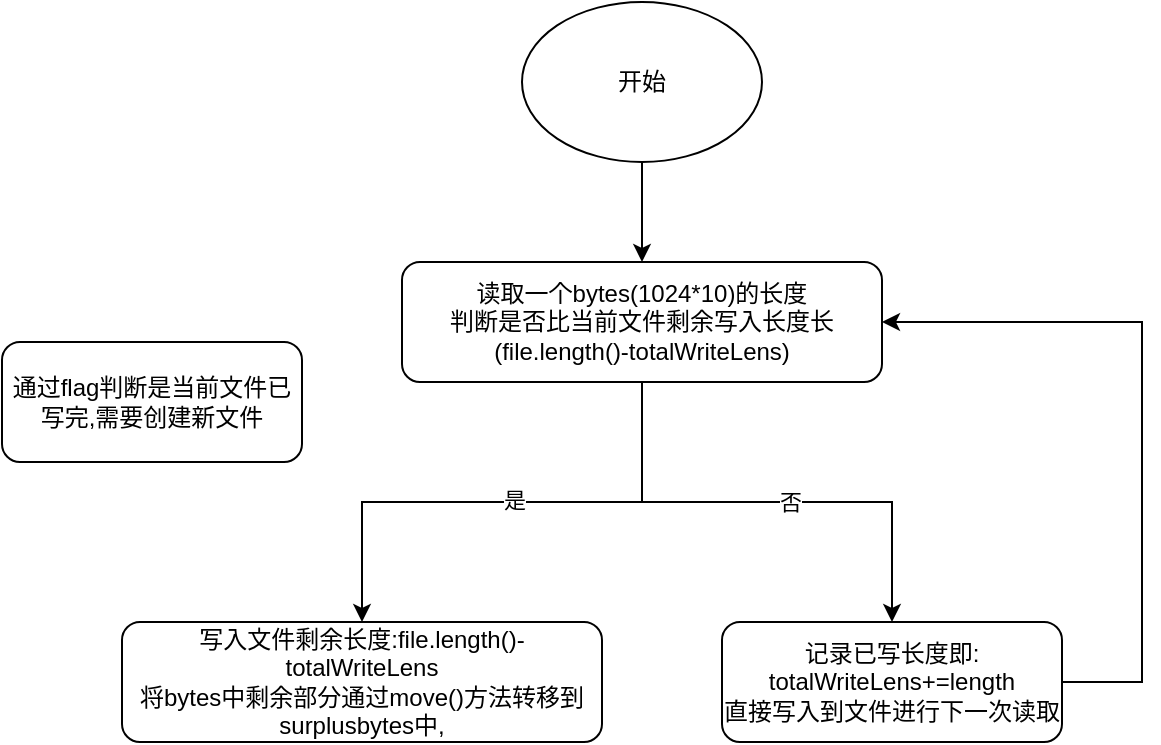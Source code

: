 <mxfile version="14.9.6" type="github">
  <diagram id="HCYBKvKFdF2aRRQCtzVC" name="Page-1">
    <mxGraphModel dx="981" dy="542" grid="1" gridSize="10" guides="1" tooltips="1" connect="1" arrows="1" fold="1" page="1" pageScale="1" pageWidth="827" pageHeight="1169" math="0" shadow="0">
      <root>
        <mxCell id="0" />
        <mxCell id="1" parent="0" />
        <mxCell id="N8kStTzlwlveI4cRdLeB-3" style="edgeStyle=orthogonalEdgeStyle;rounded=0;orthogonalLoop=1;jettySize=auto;html=1;exitX=0.5;exitY=1;exitDx=0;exitDy=0;entryX=0.5;entryY=0;entryDx=0;entryDy=0;" edge="1" parent="1" source="N8kStTzlwlveI4cRdLeB-1" target="N8kStTzlwlveI4cRdLeB-2">
          <mxGeometry relative="1" as="geometry" />
        </mxCell>
        <mxCell id="N8kStTzlwlveI4cRdLeB-1" value="开始" style="ellipse;whiteSpace=wrap;html=1;" vertex="1" parent="1">
          <mxGeometry x="350" y="360" width="120" height="80" as="geometry" />
        </mxCell>
        <mxCell id="N8kStTzlwlveI4cRdLeB-4" style="edgeStyle=orthogonalEdgeStyle;rounded=0;orthogonalLoop=1;jettySize=auto;html=1;entryX=0.5;entryY=0;entryDx=0;entryDy=0;verticalAlign=middle;" edge="1" parent="1" source="N8kStTzlwlveI4cRdLeB-2" target="N8kStTzlwlveI4cRdLeB-5">
          <mxGeometry relative="1" as="geometry">
            <mxPoint x="360" y="650" as="targetPoint" />
          </mxGeometry>
        </mxCell>
        <mxCell id="N8kStTzlwlveI4cRdLeB-6" value="是" style="edgeLabel;html=1;align=center;verticalAlign=middle;resizable=0;points=[];" vertex="1" connectable="0" parent="N8kStTzlwlveI4cRdLeB-4">
          <mxGeometry x="-0.245" y="-1" relative="1" as="geometry">
            <mxPoint x="-26" as="offset" />
          </mxGeometry>
        </mxCell>
        <mxCell id="N8kStTzlwlveI4cRdLeB-7" style="edgeStyle=orthogonalEdgeStyle;rounded=0;orthogonalLoop=1;jettySize=auto;html=1;verticalAlign=middle;entryX=0.5;entryY=0;entryDx=0;entryDy=0;" edge="1" parent="1" source="N8kStTzlwlveI4cRdLeB-2" target="N8kStTzlwlveI4cRdLeB-9">
          <mxGeometry relative="1" as="geometry">
            <mxPoint x="490" y="670" as="targetPoint" />
          </mxGeometry>
        </mxCell>
        <mxCell id="N8kStTzlwlveI4cRdLeB-8" value="否" style="edgeLabel;html=1;align=center;verticalAlign=middle;resizable=0;points=[];" vertex="1" connectable="0" parent="N8kStTzlwlveI4cRdLeB-7">
          <mxGeometry x="0.09" relative="1" as="geometry">
            <mxPoint as="offset" />
          </mxGeometry>
        </mxCell>
        <mxCell id="N8kStTzlwlveI4cRdLeB-2" value="读取一个bytes(1024*10)的长度&lt;br&gt;判断是否比当前文件剩余写入长度长(file.length()-totalWriteLens)" style="rounded=1;whiteSpace=wrap;html=1;" vertex="1" parent="1">
          <mxGeometry x="290" y="490" width="240" height="60" as="geometry" />
        </mxCell>
        <mxCell id="N8kStTzlwlveI4cRdLeB-5" value="写入文件剩余长度:file.length()-totalWriteLens&lt;br&gt;将bytes中剩余部分通过move()方法转移到surplusbytes中," style="rounded=1;whiteSpace=wrap;html=1;" vertex="1" parent="1">
          <mxGeometry x="150" y="670" width="240" height="60" as="geometry" />
        </mxCell>
        <mxCell id="N8kStTzlwlveI4cRdLeB-10" style="edgeStyle=orthogonalEdgeStyle;rounded=0;orthogonalLoop=1;jettySize=auto;html=1;entryX=1;entryY=0.5;entryDx=0;entryDy=0;verticalAlign=middle;" edge="1" parent="1" source="N8kStTzlwlveI4cRdLeB-9" target="N8kStTzlwlveI4cRdLeB-2">
          <mxGeometry relative="1" as="geometry">
            <Array as="points">
              <mxPoint x="660" y="700" />
              <mxPoint x="660" y="520" />
            </Array>
          </mxGeometry>
        </mxCell>
        <mxCell id="N8kStTzlwlveI4cRdLeB-9" value="记录已写长度即:&lt;br&gt;totalWriteLens+=length&lt;br&gt;直接写入到文件进行下一次读取" style="rounded=1;whiteSpace=wrap;html=1;" vertex="1" parent="1">
          <mxGeometry x="450" y="670" width="170" height="60" as="geometry" />
        </mxCell>
        <mxCell id="N8kStTzlwlveI4cRdLeB-11" value="通过flag判断是当前文件已写完,需要创建新文件" style="rounded=1;whiteSpace=wrap;html=1;" vertex="1" parent="1">
          <mxGeometry x="90" y="530" width="150" height="60" as="geometry" />
        </mxCell>
      </root>
    </mxGraphModel>
  </diagram>
</mxfile>
